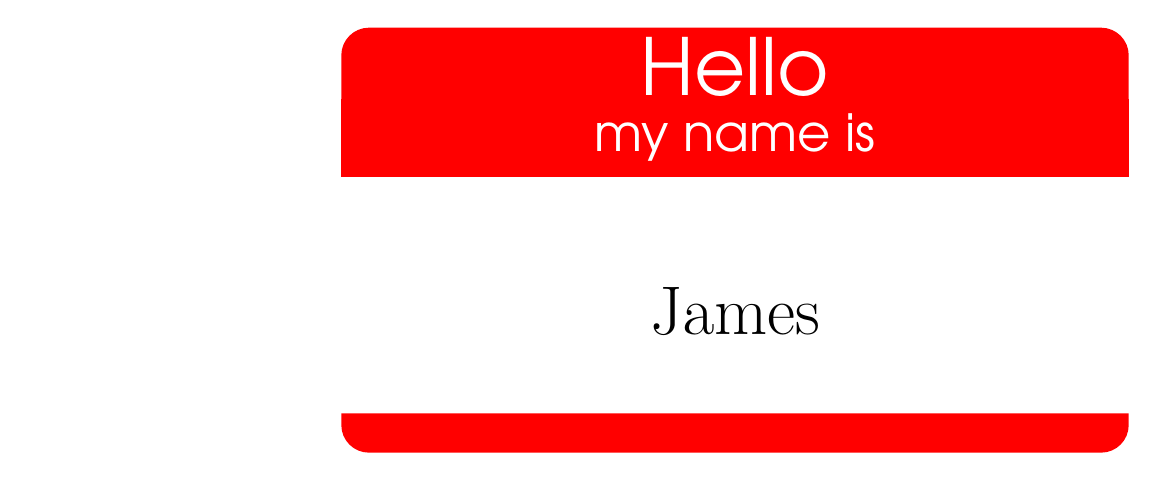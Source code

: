 \makeatletter

\pgfkeys{/pgf/.cd,
  rectangle corner radius north west/.initial=10pt,
  rectangle corner radius north east/.initial=10pt,
  rectangle corner radius south west/.initial=10pt,
  rectangle corner radius south east/.initial=10pt
}
\newif\ifpgf@rectanglewrc@donecorner@
\def\pgf@rectanglewithroundedcorners@docorner#1#2#3#4#5{%
  \edef\pgf@marshal{%
    \noexpand\pgfintersectionofpaths
      {%
        \noexpand\pgfpathmoveto{\noexpand\pgfpoint{\the\pgf@xa}{\the\pgf@ya}}%
        \noexpand\pgfpathlineto{\noexpand\pgfpoint{\the\pgf@x}{\the\pgf@y}}%
      }%
      {%
        \noexpand\pgfpathmoveto{\noexpand\pgfpointadd
          {\noexpand\pgfpoint{\the\pgf@xc}{\the\pgf@yc}}%
          {\noexpand\pgfpoint{#1}{#2}}}%
        \noexpand\pgfpatharc{#3}{#4}{#5}%
      }%
    }%
  \pgf@process{\pgf@marshal\pgfpointintersectionsolution{1}}%
  \pgf@process{\pgftransforminvert\pgfpointtransformed{}}%
  \pgf@rectanglewrc@donecorner@true
}
\pgfdeclareshape{rectangle with rounded corners}
{
  \inheritsavedanchors[from=rectangle] % this is nearly a rectangle
  \inheritanchor[from=rectangle]{north}
  \inheritanchor[from=rectangle]{north west}
  \inheritanchor[from=rectangle]{north east}
  \inheritanchor[from=rectangle]{center}
  \inheritanchor[from=rectangle]{west}
  \inheritanchor[from=rectangle]{east}
  \inheritanchor[from=rectangle]{mid}
  \inheritanchor[from=rectangle]{mid west}
  \inheritanchor[from=rectangle]{mid east}
  \inheritanchor[from=rectangle]{base}
  \inheritanchor[from=rectangle]{base west}
  \inheritanchor[from=rectangle]{base east}
  \inheritanchor[from=rectangle]{south}
  \inheritanchor[from=rectangle]{south west}
  \inheritanchor[from=rectangle]{south east}

  \savedmacro\cornerradiusnw{%
    \edef\cornerradiusnw{\pgfkeysvalueof{/pgf/rectangle corner radius north west}}%
  }
  \savedmacro\cornerradiusne{%
    \edef\cornerradiusne{\pgfkeysvalueof{/pgf/rectangle corner radius north east}}%
  }
  \savedmacro\cornerradiussw{%
    \edef\cornerradiussw{\pgfkeysvalueof{/pgf/rectangle corner radius south west}}%
  }
  \savedmacro\cornerradiusse{%
    \edef\cornerradiusse{\pgfkeysvalueof{/pgf/rectangle corner radius south east}}%
  }

  \backgroundpath{%
    \northeast\advance\pgf@y-\cornerradiusne\relax
    \pgfpathmoveto{}%
    \pgfpatharc{0}{90}{\cornerradiusne}%
    \northeast\pgf@ya=\pgf@y\southwest\advance\pgf@x\cornerradiusnw\relax\pgf@y=\pgf@ya
    \pgfpathlineto{}%
    \pgfpatharc{90}{180}{\cornerradiusnw}%
    \southwest\advance\pgf@y\cornerradiussw\relax
    \pgfpathlineto{}%
    \pgfpatharc{180}{270}{\cornerradiussw}%
    \northeast\pgf@xa=\pgf@x\advance\pgf@xa-\cornerradiussw\southwest\pgf@x=\pgf@xa
    \pgfpathlineto{}%
    \pgfpatharc{270}{360}{\cornerradiusse}%
    %\northeast\advance\pgf@y-\cornerradiusse\relax
    \northeast\advance\pgf@y-\cornerradiusne\relax
    \pgfpathlineto{}%

  }

  \anchor{before north east}{\northeast\advance\pgf@y-\cornerradiusne}
  \anchor{after north east}{\northeast\advance\pgf@x-\cornerradiusne}
  \anchor{before north west}{\southwest\pgf@xa=\pgf@x\advance\pgf@xa\cornerradiusnw
    \northeast\pgf@x=\pgf@xa}
  \anchor{after north west}{\northeast\pgf@ya=\pgf@y\advance\pgf@ya-\cornerradiusnw
    \southwest\pgf@y=\pgf@ya}
  \anchor{before south west}{\southwest\advance\pgf@y\cornerradiussw}
  \anchor{after south west}{\southwest\advance\pgf@x\cornerradiussw}
  \anchor{before south east}{\northeast\pgf@xa=\pgf@x\advance\pgf@xa-\cornerradiusse
    \southwest\pgf@x=\pgf@xa}
  \anchor{after south east}{\southwest\pgf@ya=\pgf@y\advance\pgf@ya\cornerradiusse
    \northeast\pgf@y=\pgf@ya}

  \anchorborder{%
    \pgf@xb=\pgf@x% xb/yb is target
    \pgf@yb=\pgf@y%
    \southwest%
    \pgf@xa=\pgf@x% xa/ya is se
    \pgf@ya=\pgf@y%
    \northeast%
    \advance\pgf@x by-\pgf@xa%
    \advance\pgf@y by-\pgf@ya%
    \pgf@xc=.5\pgf@x% x/y is half width/height
    \pgf@yc=.5\pgf@y%
    \advance\pgf@xa by\pgf@xc% xa/ya becomes center
    \advance\pgf@ya by\pgf@yc%
    \edef\pgf@marshal{%
      \noexpand\pgfpointborderrectangle
      {\noexpand\pgfqpoint{\the\pgf@xb}{\the\pgf@yb}}
      {\noexpand\pgfqpoint{\the\pgf@xc}{\the\pgf@yc}}%
    }%
    \pgf@process{\pgf@marshal}%
    \advance\pgf@x by\pgf@xa% 
    \advance\pgf@y by\pgf@ya%
    \pgfextract@process\borderpoint{}%
    %
    \pgf@rectanglewrc@donecorner@false
    %
    % do southwest corner
    \southwest\pgf@xc=\pgf@x\pgf@yc=\pgf@y
    \advance\pgf@xc\cornerradiussw\relax\advance\pgf@yc\cornerradiussw\relax 
    \borderpoint
    \ifdim\pgf@x<\pgf@xc\relax\ifdim\pgf@y<\pgf@yc\relax
      \pgf@rectanglewithroundedcorners@docorner{-\cornerradiussw}{0pt}{180}{270}{\cornerradiussw}%
    \fi\fi
    %
    % do southeast corner
    \ifpgf@rectanglewrc@donecorner@\else
      \southwest\pgf@yc=\pgf@y\relax\northeast\pgf@xc=\pgf@x\relax
      \advance\pgf@xc-\cornerradiusse\relax\advance\pgf@yc\cornerradiusse\relax
      \borderpoint
      \ifdim\pgf@x>\pgf@xc\relax\ifdim\pgf@y<\pgf@yc\relax
       \pgf@rectanglewithroundedcorners@docorner{0pt}{-\cornerradiusse}{270}{360}{\cornerradiusse}%
      \fi\fi
    \fi
    %
    % do northeast corner
    \ifpgf@rectanglewrc@donecorner@\else
      \northeast\pgf@xc=\pgf@x\relax\pgf@yc=\pgf@y\relax
      \advance\pgf@xc-\cornerradiusne\relax\advance\pgf@yc-\cornerradiusne\relax
      \borderpoint
      \ifdim\pgf@x>\pgf@xc\relax\ifdim\pgf@y>\pgf@yc\relax
       \pgf@rectanglewithroundedcorners@docorner{\cornerradiusne}{0pt}{0}{90}{\cornerradiusne}%
      \fi\fi
    \fi
    %
    % do northwest corner
    \ifpgf@rectanglewrc@donecorner@\else
      \northeast\pgf@yc=\pgf@y\relax\southwest\pgf@xc=\pgf@x\relax
      \advance\pgf@xc\cornerradiusnw\relax\advance\pgf@yc-\cornerradiusnw\relax
      \borderpoint
      \ifdim\pgf@x<\pgf@xc\relax\ifdim\pgf@y>\pgf@yc\relax
       \pgf@rectanglewithroundedcorners@docorner{0pt}{\cornerradiusnw}{90}{180}{\cornerradiusnw}%
      \fi\fi
    \fi
  }
}

\makeatother

\begin{tikzpicture}[every node/.style={minimum width = 10 cm, minimum height=1cm, text centered, inner sep=0, outer sep=0}]

\fontfamily{pag}{\fontsize{1cm}{1cm}\selectfont
    \node [fill=red, node distance=0pt, text=white,rectangle with rounded corners,rectangle corner radius south west=0pt,rectangle corner radius south east=0pt](A){Hello};
}

\fontfamily{pag}{\fontsize{.65cm}{.65cm}\selectfont
    \node [fill=red, node distance=0pt, text=white, outer sep=.4cm, below=of A.center](B){my name is};
}

\fontfamily{augie}{\fontsize{2.6cm}{1cm}\selectfont
    \node [minimum height = 1.5cm, below=of B, align=center](C){James \\ $ $};
}
    \node [fill=red, node distance=0pt, minimum height = 0.5cm, below=of C, rectangle with rounded corners,rectangle corner radius north west=0pt,rectangle corner radius north east=0pt]{};
\end{tikzpicture}